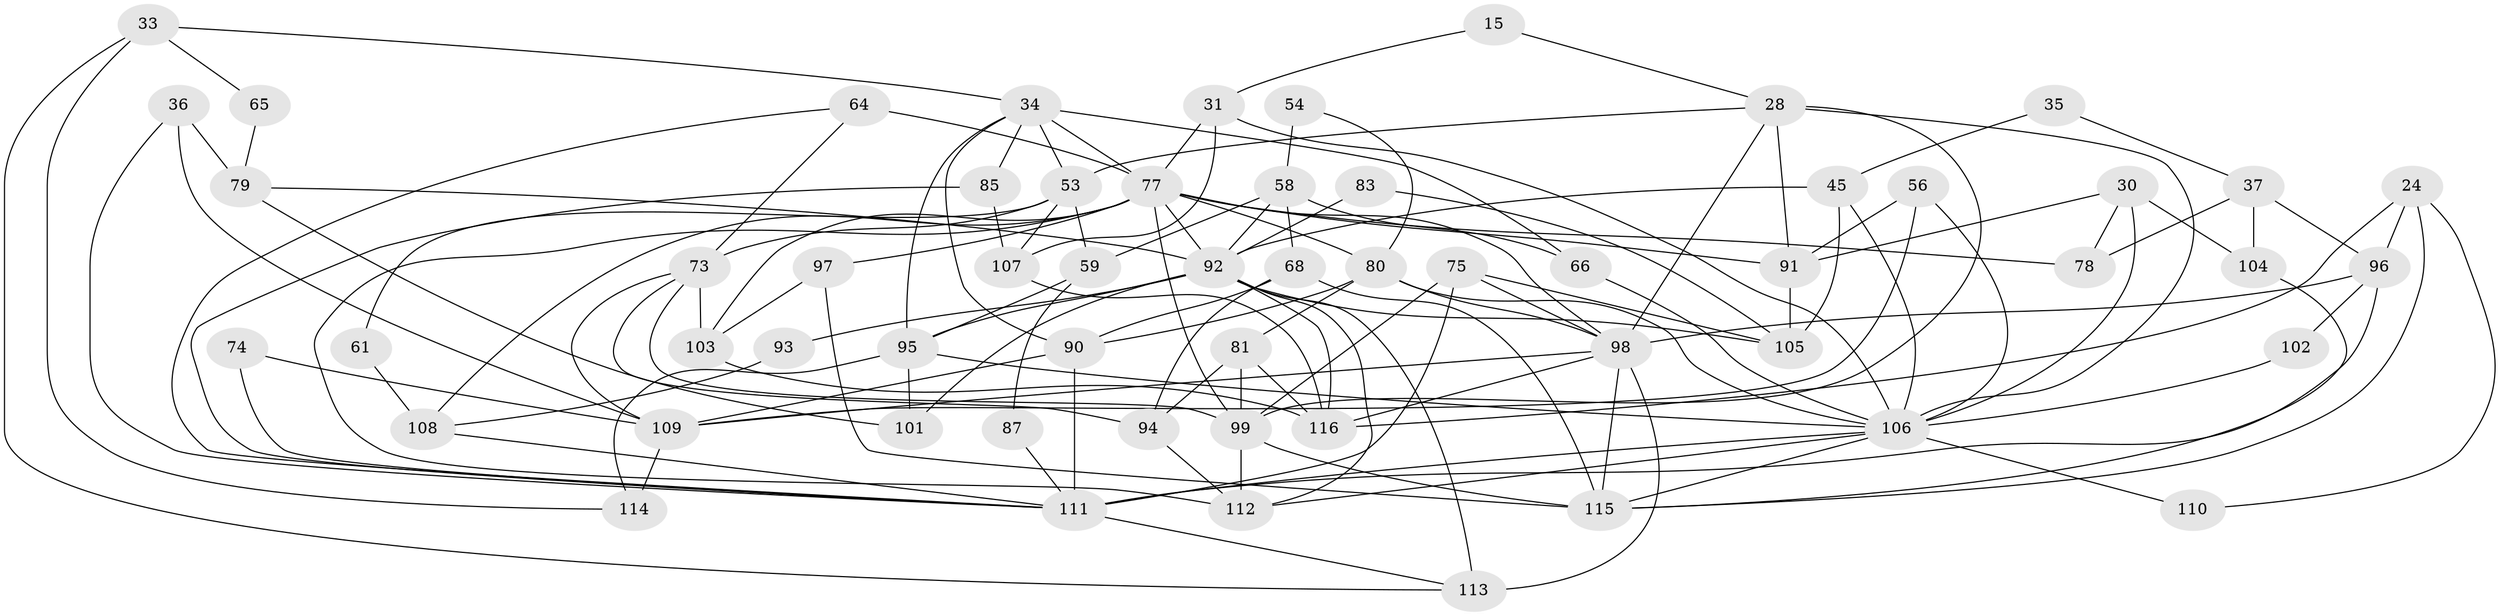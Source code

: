 // original degree distribution, {3: 0.1810344827586207, 4: 0.33620689655172414, 5: 0.23275862068965517, 7: 0.017241379310344827, 2: 0.15517241379310345, 6: 0.05172413793103448, 8: 0.02586206896551724}
// Generated by graph-tools (version 1.1) at 2025/49/03/09/25 04:49:18]
// undirected, 58 vertices, 134 edges
graph export_dot {
graph [start="1"]
  node [color=gray90,style=filled];
  15;
  24;
  28 [super="+16"];
  30 [super="+25"];
  31;
  33;
  34 [super="+3"];
  35;
  36;
  37 [super="+14"];
  45;
  53 [super="+52"];
  54;
  56;
  58 [super="+50"];
  59;
  61;
  64;
  65;
  66;
  68 [super="+29"];
  73 [super="+48"];
  74;
  75;
  77 [super="+9+70+55"];
  78;
  79 [super="+20"];
  80 [super="+8"];
  81 [super="+13"];
  83;
  85;
  87;
  90 [super="+21+38"];
  91 [super="+32"];
  92 [super="+82+44+42+57"];
  93;
  94;
  95 [super="+41+89"];
  96 [super="+69"];
  97;
  98 [super="+51+71+76"];
  99 [super="+23"];
  101 [super="+88+6"];
  102;
  103 [super="+49"];
  104;
  105;
  106 [super="+84+72+19"];
  107;
  108 [super="+2"];
  109 [super="+5"];
  110;
  111 [super="+7+17+47"];
  112;
  113;
  114 [super="+60"];
  115 [super="+100"];
  116 [super="+22+43"];
  15 -- 31;
  15 -- 28;
  24 -- 110;
  24 -- 96;
  24 -- 116;
  24 -- 115;
  28 -- 53;
  28 -- 98;
  28 -- 106;
  28 -- 91 [weight=2];
  28 -- 99;
  30 -- 106 [weight=2];
  30 -- 78;
  30 -- 104;
  30 -- 91;
  31 -- 107;
  31 -- 77;
  31 -- 106;
  33 -- 114;
  33 -- 113;
  33 -- 34;
  33 -- 65;
  34 -- 66;
  34 -- 85;
  34 -- 90;
  34 -- 53;
  34 -- 77 [weight=2];
  34 -- 95;
  35 -- 45;
  35 -- 37;
  36 -- 109 [weight=2];
  36 -- 79 [weight=2];
  36 -- 111;
  37 -- 104;
  37 -- 78;
  37 -- 96 [weight=2];
  45 -- 105;
  45 -- 106 [weight=2];
  45 -- 92;
  53 -- 107 [weight=2];
  53 -- 73;
  53 -- 59;
  53 -- 61;
  54 -- 80;
  54 -- 58 [weight=2];
  56 -- 109;
  56 -- 106 [weight=2];
  56 -- 91;
  58 -- 66;
  58 -- 59;
  58 -- 68;
  58 -- 92;
  59 -- 87;
  59 -- 95;
  61 -- 108;
  64 -- 77 [weight=2];
  64 -- 73;
  64 -- 111;
  65 -- 79;
  66 -- 106;
  68 -- 94;
  68 -- 90;
  68 -- 115;
  73 -- 99;
  73 -- 103 [weight=2];
  73 -- 94;
  73 -- 109;
  74 -- 111;
  74 -- 109;
  75 -- 111;
  75 -- 99;
  75 -- 105;
  75 -- 98;
  77 -- 112 [weight=2];
  77 -- 108 [weight=2];
  77 -- 97;
  77 -- 99;
  77 -- 103;
  77 -- 78;
  77 -- 80;
  77 -- 98 [weight=3];
  77 -- 91;
  77 -- 92;
  79 -- 92 [weight=2];
  79 -- 101 [weight=2];
  80 -- 81 [weight=2];
  80 -- 90;
  80 -- 98;
  80 -- 106;
  81 -- 94;
  81 -- 99;
  81 -- 116 [weight=2];
  83 -- 105;
  83 -- 92;
  85 -- 107;
  85 -- 111;
  87 -- 111;
  90 -- 111 [weight=2];
  90 -- 109 [weight=2];
  91 -- 105;
  92 -- 112 [weight=2];
  92 -- 113 [weight=2];
  92 -- 95;
  92 -- 105;
  92 -- 101;
  92 -- 116;
  92 -- 93;
  93 -- 108;
  94 -- 112;
  95 -- 101 [weight=2];
  95 -- 106 [weight=3];
  95 -- 114;
  96 -- 102;
  96 -- 98;
  96 -- 111;
  97 -- 103 [weight=2];
  97 -- 115 [weight=2];
  98 -- 115 [weight=3];
  98 -- 109;
  98 -- 116 [weight=2];
  98 -- 113;
  99 -- 112 [weight=2];
  99 -- 115;
  102 -- 106;
  103 -- 116;
  104 -- 115;
  106 -- 111 [weight=2];
  106 -- 110;
  106 -- 112;
  106 -- 115;
  107 -- 116;
  108 -- 111;
  109 -- 114 [weight=2];
  111 -- 113;
}
